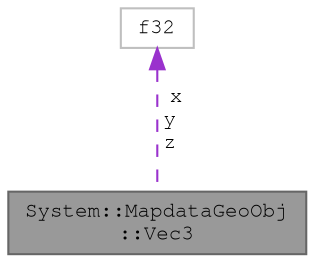 digraph "System::MapdataGeoObj::Vec3"
{
 // LATEX_PDF_SIZE
  bgcolor="transparent";
  edge [fontname=FreeMono,fontsize=10,labelfontname=FreeMono,labelfontsize=10];
  node [fontname=FreeMono,fontsize=10,shape=box,height=0.2,width=0.4];
  Node1 [label="System::MapdataGeoObj\l::Vec3",height=0.2,width=0.4,color="gray40", fillcolor="grey60", style="filled", fontcolor="black",tooltip=" "];
  Node2 -> Node1 [dir="back",color="darkorchid3",style="dashed",label=" x\ny\nz" ];
  Node2 [label="f32",height=0.2,width=0.4,color="grey75", fillcolor="white", style="filled",tooltip=" "];
}
